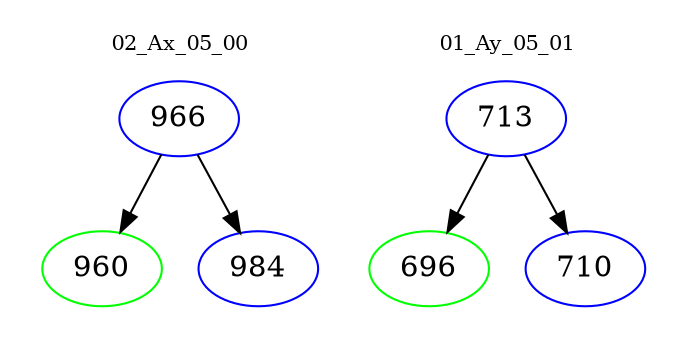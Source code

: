 digraph{
subgraph cluster_0 {
color = white
label = "02_Ax_05_00";
fontsize=10;
T0_966 [label="966", color="blue"]
T0_966 -> T0_960 [color="black"]
T0_960 [label="960", color="green"]
T0_966 -> T0_984 [color="black"]
T0_984 [label="984", color="blue"]
}
subgraph cluster_1 {
color = white
label = "01_Ay_05_01";
fontsize=10;
T1_713 [label="713", color="blue"]
T1_713 -> T1_696 [color="black"]
T1_696 [label="696", color="green"]
T1_713 -> T1_710 [color="black"]
T1_710 [label="710", color="blue"]
}
}

